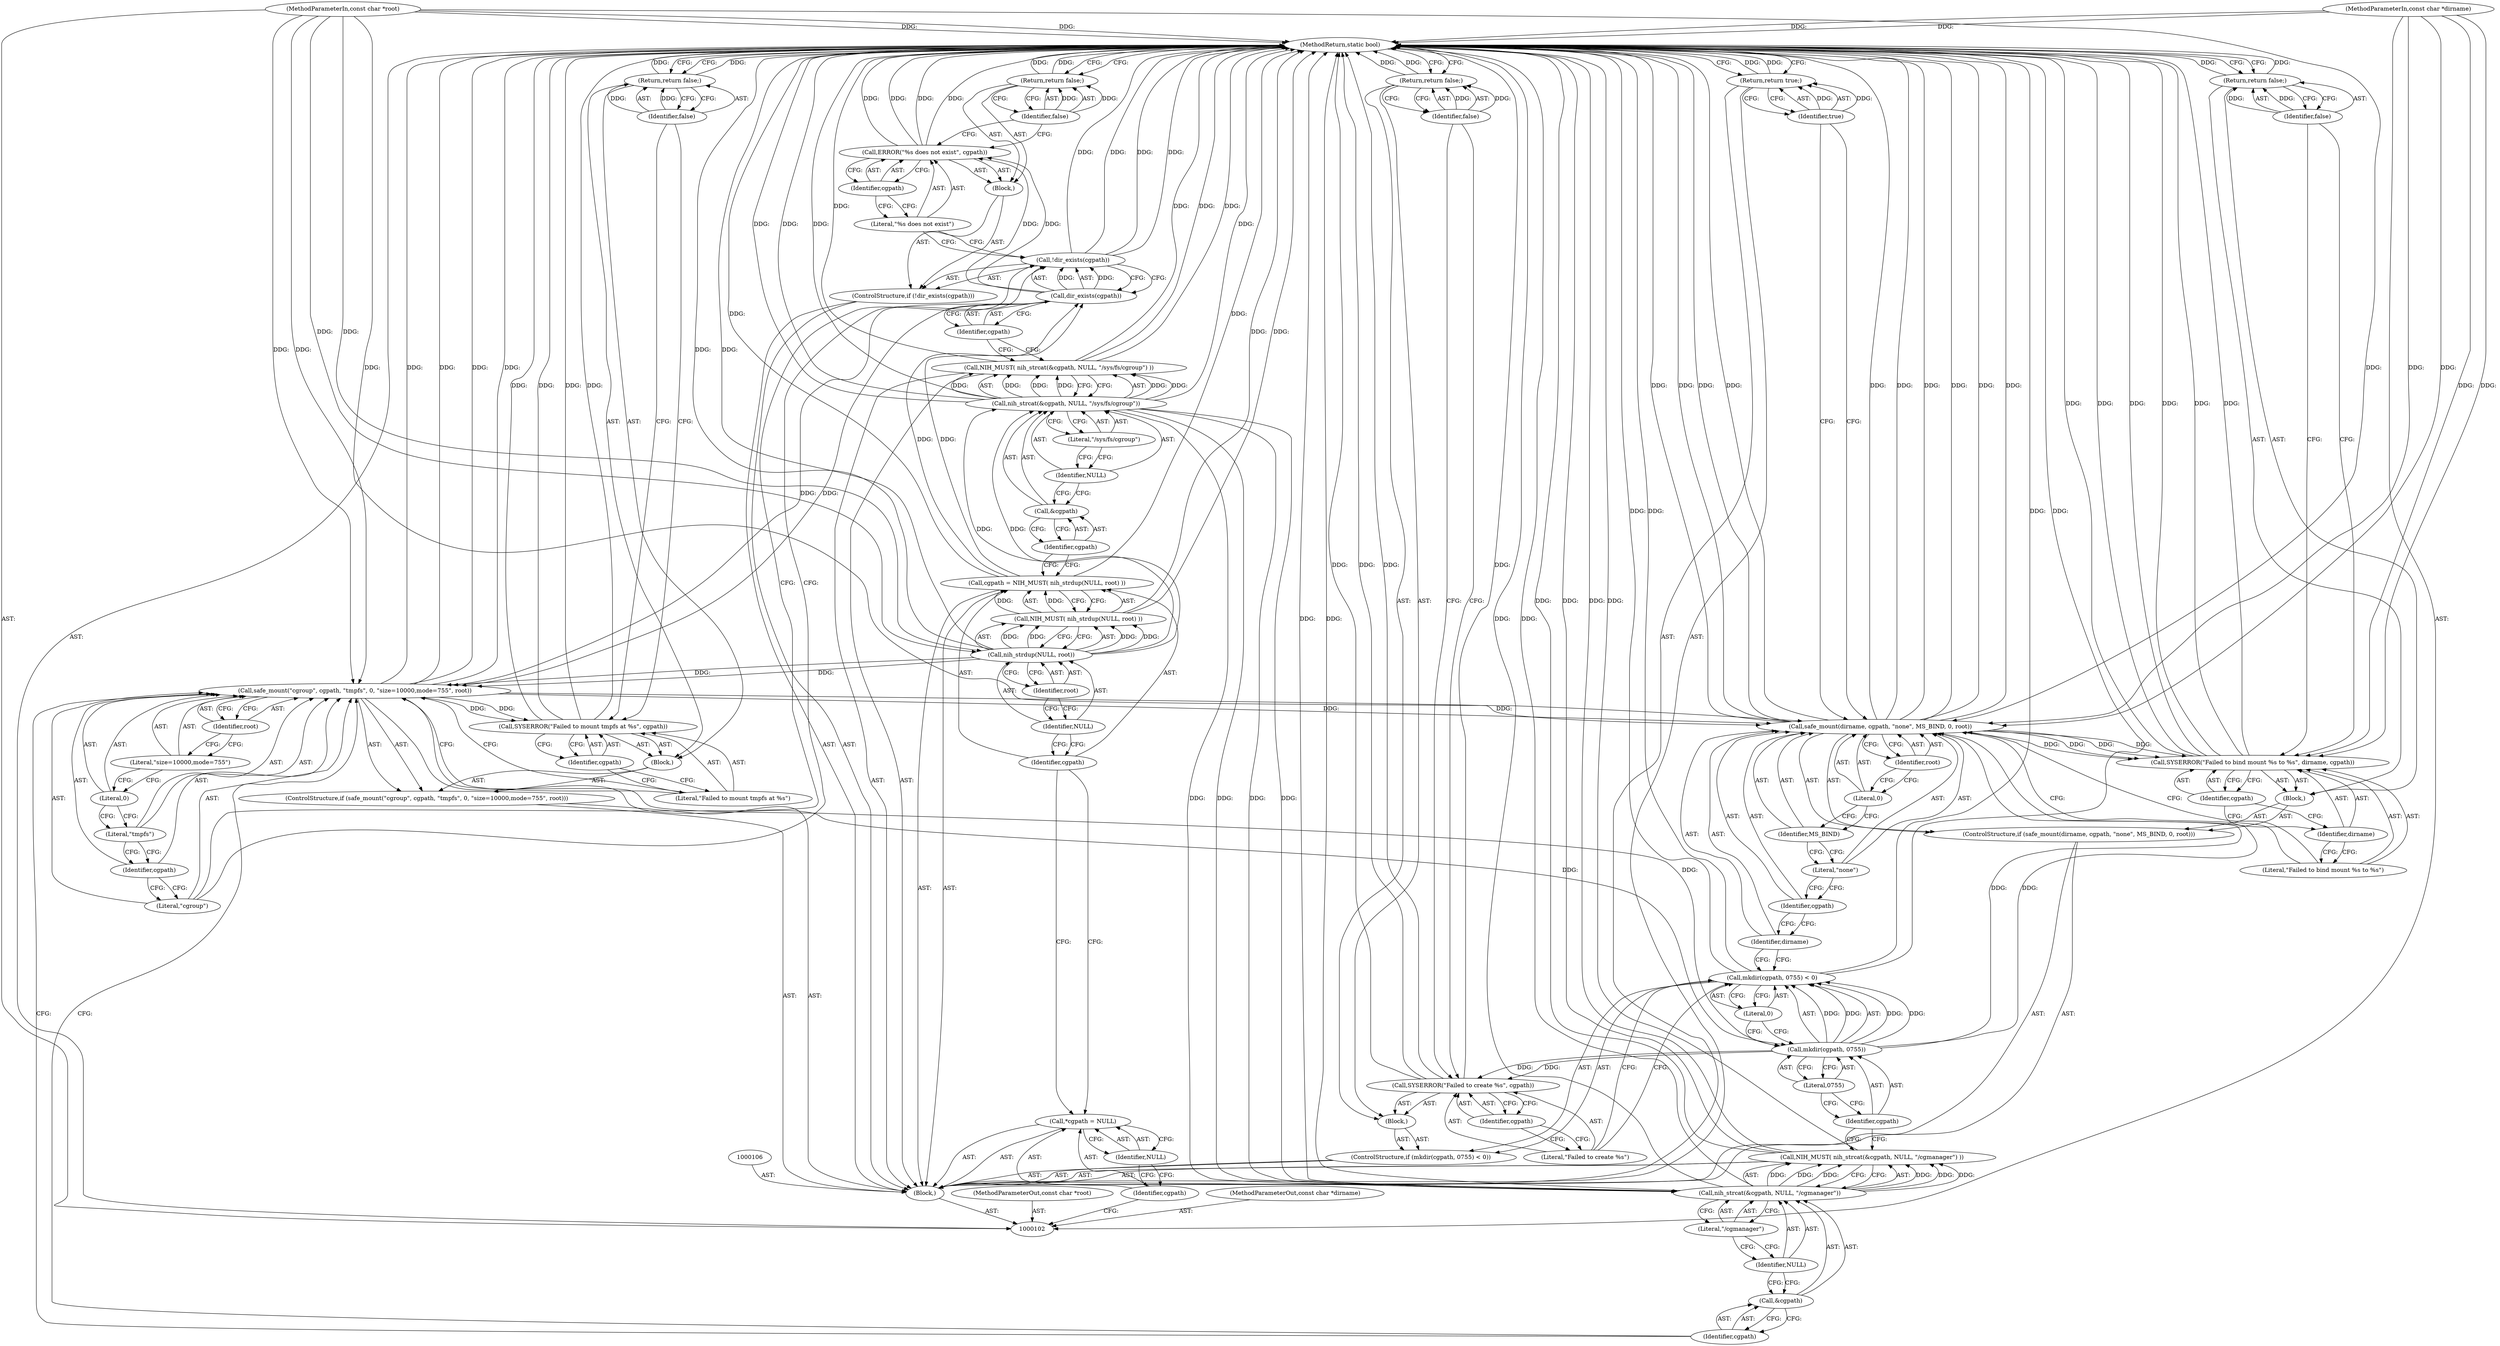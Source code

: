 digraph "0_lxc_592fd47a6245508b79fe6ac819fe6d3b2c1289be_0" {
"1000181" [label="(MethodReturn,static bool)"];
"1000103" [label="(MethodParameterIn,const char *root)"];
"1000252" [label="(MethodParameterOut,const char *root)"];
"1000104" [label="(MethodParameterIn,const char *dirname)"];
"1000253" [label="(MethodParameterOut,const char *dirname)"];
"1000127" [label="(Call,ERROR(\"%s does not exist\", cgpath))"];
"1000129" [label="(Identifier,cgpath)"];
"1000128" [label="(Literal,\"%s does not exist\")"];
"1000130" [label="(Return,return false;)"];
"1000131" [label="(Identifier,false)"];
"1000132" [label="(ControlStructure,if (safe_mount(\"cgroup\", cgpath, \"tmpfs\", 0, \"size=10000,mode=755\", root)))"];
"1000134" [label="(Literal,\"cgroup\")"];
"1000135" [label="(Identifier,cgpath)"];
"1000136" [label="(Literal,\"tmpfs\")"];
"1000137" [label="(Literal,0)"];
"1000138" [label="(Literal,\"size=10000,mode=755\")"];
"1000133" [label="(Call,safe_mount(\"cgroup\", cgpath, \"tmpfs\", 0, \"size=10000,mode=755\", root))"];
"1000139" [label="(Identifier,root)"];
"1000140" [label="(Block,)"];
"1000142" [label="(Literal,\"Failed to mount tmpfs at %s\")"];
"1000141" [label="(Call,SYSERROR(\"Failed to mount tmpfs at %s\", cgpath))"];
"1000143" [label="(Identifier,cgpath)"];
"1000145" [label="(Identifier,false)"];
"1000144" [label="(Return,return false;)"];
"1000146" [label="(Call,NIH_MUST( nih_strcat(&cgpath, NULL, \"/cgmanager\") ))"];
"1000147" [label="(Call,nih_strcat(&cgpath, NULL, \"/cgmanager\"))"];
"1000148" [label="(Call,&cgpath)"];
"1000149" [label="(Identifier,cgpath)"];
"1000150" [label="(Identifier,NULL)"];
"1000151" [label="(Literal,\"/cgmanager\")"];
"1000105" [label="(Block,)"];
"1000152" [label="(ControlStructure,if (mkdir(cgpath, 0755) < 0))"];
"1000155" [label="(Identifier,cgpath)"];
"1000156" [label="(Literal,0755)"];
"1000157" [label="(Literal,0)"];
"1000158" [label="(Block,)"];
"1000153" [label="(Call,mkdir(cgpath, 0755) < 0)"];
"1000154" [label="(Call,mkdir(cgpath, 0755))"];
"1000160" [label="(Literal,\"Failed to create %s\")"];
"1000159" [label="(Call,SYSERROR(\"Failed to create %s\", cgpath))"];
"1000161" [label="(Identifier,cgpath)"];
"1000163" [label="(Identifier,false)"];
"1000162" [label="(Return,return false;)"];
"1000164" [label="(ControlStructure,if (safe_mount(dirname, cgpath, \"none\", MS_BIND, 0, root)))"];
"1000166" [label="(Identifier,dirname)"];
"1000167" [label="(Identifier,cgpath)"];
"1000168" [label="(Literal,\"none\")"];
"1000169" [label="(Identifier,MS_BIND)"];
"1000165" [label="(Call,safe_mount(dirname, cgpath, \"none\", MS_BIND, 0, root))"];
"1000170" [label="(Literal,0)"];
"1000171" [label="(Identifier,root)"];
"1000172" [label="(Block,)"];
"1000174" [label="(Literal,\"Failed to bind mount %s to %s\")"];
"1000173" [label="(Call,SYSERROR(\"Failed to bind mount %s to %s\", dirname, cgpath))"];
"1000175" [label="(Identifier,dirname)"];
"1000176" [label="(Identifier,cgpath)"];
"1000178" [label="(Identifier,false)"];
"1000177" [label="(Return,return false;)"];
"1000107" [label="(Call,*cgpath = NULL)"];
"1000108" [label="(Identifier,cgpath)"];
"1000109" [label="(Identifier,NULL)"];
"1000179" [label="(Return,return true;)"];
"1000180" [label="(Identifier,true)"];
"1000110" [label="(Call,cgpath = NIH_MUST( nih_strdup(NULL, root) ))"];
"1000111" [label="(Identifier,cgpath)"];
"1000112" [label="(Call,NIH_MUST( nih_strdup(NULL, root) ))"];
"1000113" [label="(Call,nih_strdup(NULL, root))"];
"1000114" [label="(Identifier,NULL)"];
"1000115" [label="(Identifier,root)"];
"1000116" [label="(Call,NIH_MUST( nih_strcat(&cgpath, NULL, \"/sys/fs/cgroup\") ))"];
"1000117" [label="(Call,nih_strcat(&cgpath, NULL, \"/sys/fs/cgroup\"))"];
"1000118" [label="(Call,&cgpath)"];
"1000119" [label="(Identifier,cgpath)"];
"1000120" [label="(Identifier,NULL)"];
"1000121" [label="(Literal,\"/sys/fs/cgroup\")"];
"1000122" [label="(ControlStructure,if (!dir_exists(cgpath)))"];
"1000125" [label="(Identifier,cgpath)"];
"1000126" [label="(Block,)"];
"1000123" [label="(Call,!dir_exists(cgpath))"];
"1000124" [label="(Call,dir_exists(cgpath))"];
"1000181" -> "1000102"  [label="AST: "];
"1000181" -> "1000130"  [label="CFG: "];
"1000181" -> "1000144"  [label="CFG: "];
"1000181" -> "1000162"  [label="CFG: "];
"1000181" -> "1000177"  [label="CFG: "];
"1000181" -> "1000179"  [label="CFG: "];
"1000144" -> "1000181"  [label="DDG: "];
"1000165" -> "1000181"  [label="DDG: "];
"1000165" -> "1000181"  [label="DDG: "];
"1000165" -> "1000181"  [label="DDG: "];
"1000165" -> "1000181"  [label="DDG: "];
"1000165" -> "1000181"  [label="DDG: "];
"1000104" -> "1000181"  [label="DDG: "];
"1000113" -> "1000181"  [label="DDG: "];
"1000117" -> "1000181"  [label="DDG: "];
"1000117" -> "1000181"  [label="DDG: "];
"1000153" -> "1000181"  [label="DDG: "];
"1000153" -> "1000181"  [label="DDG: "];
"1000147" -> "1000181"  [label="DDG: "];
"1000147" -> "1000181"  [label="DDG: "];
"1000146" -> "1000181"  [label="DDG: "];
"1000146" -> "1000181"  [label="DDG: "];
"1000173" -> "1000181"  [label="DDG: "];
"1000173" -> "1000181"  [label="DDG: "];
"1000173" -> "1000181"  [label="DDG: "];
"1000159" -> "1000181"  [label="DDG: "];
"1000159" -> "1000181"  [label="DDG: "];
"1000116" -> "1000181"  [label="DDG: "];
"1000116" -> "1000181"  [label="DDG: "];
"1000123" -> "1000181"  [label="DDG: "];
"1000123" -> "1000181"  [label="DDG: "];
"1000141" -> "1000181"  [label="DDG: "];
"1000141" -> "1000181"  [label="DDG: "];
"1000133" -> "1000181"  [label="DDG: "];
"1000133" -> "1000181"  [label="DDG: "];
"1000127" -> "1000181"  [label="DDG: "];
"1000127" -> "1000181"  [label="DDG: "];
"1000103" -> "1000181"  [label="DDG: "];
"1000110" -> "1000181"  [label="DDG: "];
"1000112" -> "1000181"  [label="DDG: "];
"1000162" -> "1000181"  [label="DDG: "];
"1000179" -> "1000181"  [label="DDG: "];
"1000177" -> "1000181"  [label="DDG: "];
"1000130" -> "1000181"  [label="DDG: "];
"1000103" -> "1000102"  [label="AST: "];
"1000103" -> "1000181"  [label="DDG: "];
"1000103" -> "1000113"  [label="DDG: "];
"1000103" -> "1000133"  [label="DDG: "];
"1000103" -> "1000165"  [label="DDG: "];
"1000252" -> "1000102"  [label="AST: "];
"1000104" -> "1000102"  [label="AST: "];
"1000104" -> "1000181"  [label="DDG: "];
"1000104" -> "1000165"  [label="DDG: "];
"1000104" -> "1000173"  [label="DDG: "];
"1000253" -> "1000102"  [label="AST: "];
"1000127" -> "1000126"  [label="AST: "];
"1000127" -> "1000129"  [label="CFG: "];
"1000128" -> "1000127"  [label="AST: "];
"1000129" -> "1000127"  [label="AST: "];
"1000131" -> "1000127"  [label="CFG: "];
"1000127" -> "1000181"  [label="DDG: "];
"1000127" -> "1000181"  [label="DDG: "];
"1000124" -> "1000127"  [label="DDG: "];
"1000129" -> "1000127"  [label="AST: "];
"1000129" -> "1000128"  [label="CFG: "];
"1000127" -> "1000129"  [label="CFG: "];
"1000128" -> "1000127"  [label="AST: "];
"1000128" -> "1000123"  [label="CFG: "];
"1000129" -> "1000128"  [label="CFG: "];
"1000130" -> "1000126"  [label="AST: "];
"1000130" -> "1000131"  [label="CFG: "];
"1000131" -> "1000130"  [label="AST: "];
"1000181" -> "1000130"  [label="CFG: "];
"1000130" -> "1000181"  [label="DDG: "];
"1000131" -> "1000130"  [label="DDG: "];
"1000131" -> "1000130"  [label="AST: "];
"1000131" -> "1000127"  [label="CFG: "];
"1000130" -> "1000131"  [label="CFG: "];
"1000131" -> "1000130"  [label="DDG: "];
"1000132" -> "1000105"  [label="AST: "];
"1000133" -> "1000132"  [label="AST: "];
"1000140" -> "1000132"  [label="AST: "];
"1000134" -> "1000133"  [label="AST: "];
"1000134" -> "1000123"  [label="CFG: "];
"1000135" -> "1000134"  [label="CFG: "];
"1000135" -> "1000133"  [label="AST: "];
"1000135" -> "1000134"  [label="CFG: "];
"1000136" -> "1000135"  [label="CFG: "];
"1000136" -> "1000133"  [label="AST: "];
"1000136" -> "1000135"  [label="CFG: "];
"1000137" -> "1000136"  [label="CFG: "];
"1000137" -> "1000133"  [label="AST: "];
"1000137" -> "1000136"  [label="CFG: "];
"1000138" -> "1000137"  [label="CFG: "];
"1000138" -> "1000133"  [label="AST: "];
"1000138" -> "1000137"  [label="CFG: "];
"1000139" -> "1000138"  [label="CFG: "];
"1000133" -> "1000132"  [label="AST: "];
"1000133" -> "1000139"  [label="CFG: "];
"1000134" -> "1000133"  [label="AST: "];
"1000135" -> "1000133"  [label="AST: "];
"1000136" -> "1000133"  [label="AST: "];
"1000137" -> "1000133"  [label="AST: "];
"1000138" -> "1000133"  [label="AST: "];
"1000139" -> "1000133"  [label="AST: "];
"1000142" -> "1000133"  [label="CFG: "];
"1000149" -> "1000133"  [label="CFG: "];
"1000133" -> "1000181"  [label="DDG: "];
"1000133" -> "1000181"  [label="DDG: "];
"1000124" -> "1000133"  [label="DDG: "];
"1000113" -> "1000133"  [label="DDG: "];
"1000103" -> "1000133"  [label="DDG: "];
"1000133" -> "1000141"  [label="DDG: "];
"1000133" -> "1000154"  [label="DDG: "];
"1000133" -> "1000165"  [label="DDG: "];
"1000139" -> "1000133"  [label="AST: "];
"1000139" -> "1000138"  [label="CFG: "];
"1000133" -> "1000139"  [label="CFG: "];
"1000140" -> "1000132"  [label="AST: "];
"1000141" -> "1000140"  [label="AST: "];
"1000144" -> "1000140"  [label="AST: "];
"1000142" -> "1000141"  [label="AST: "];
"1000142" -> "1000133"  [label="CFG: "];
"1000143" -> "1000142"  [label="CFG: "];
"1000141" -> "1000140"  [label="AST: "];
"1000141" -> "1000143"  [label="CFG: "];
"1000142" -> "1000141"  [label="AST: "];
"1000143" -> "1000141"  [label="AST: "];
"1000145" -> "1000141"  [label="CFG: "];
"1000141" -> "1000181"  [label="DDG: "];
"1000141" -> "1000181"  [label="DDG: "];
"1000133" -> "1000141"  [label="DDG: "];
"1000143" -> "1000141"  [label="AST: "];
"1000143" -> "1000142"  [label="CFG: "];
"1000141" -> "1000143"  [label="CFG: "];
"1000145" -> "1000144"  [label="AST: "];
"1000145" -> "1000141"  [label="CFG: "];
"1000144" -> "1000145"  [label="CFG: "];
"1000145" -> "1000144"  [label="DDG: "];
"1000144" -> "1000140"  [label="AST: "];
"1000144" -> "1000145"  [label="CFG: "];
"1000145" -> "1000144"  [label="AST: "];
"1000181" -> "1000144"  [label="CFG: "];
"1000144" -> "1000181"  [label="DDG: "];
"1000145" -> "1000144"  [label="DDG: "];
"1000146" -> "1000105"  [label="AST: "];
"1000146" -> "1000147"  [label="CFG: "];
"1000147" -> "1000146"  [label="AST: "];
"1000155" -> "1000146"  [label="CFG: "];
"1000146" -> "1000181"  [label="DDG: "];
"1000146" -> "1000181"  [label="DDG: "];
"1000147" -> "1000146"  [label="DDG: "];
"1000147" -> "1000146"  [label="DDG: "];
"1000147" -> "1000146"  [label="DDG: "];
"1000147" -> "1000146"  [label="AST: "];
"1000147" -> "1000151"  [label="CFG: "];
"1000148" -> "1000147"  [label="AST: "];
"1000150" -> "1000147"  [label="AST: "];
"1000151" -> "1000147"  [label="AST: "];
"1000146" -> "1000147"  [label="CFG: "];
"1000147" -> "1000181"  [label="DDG: "];
"1000147" -> "1000181"  [label="DDG: "];
"1000147" -> "1000146"  [label="DDG: "];
"1000147" -> "1000146"  [label="DDG: "];
"1000147" -> "1000146"  [label="DDG: "];
"1000117" -> "1000147"  [label="DDG: "];
"1000117" -> "1000147"  [label="DDG: "];
"1000148" -> "1000147"  [label="AST: "];
"1000148" -> "1000149"  [label="CFG: "];
"1000149" -> "1000148"  [label="AST: "];
"1000150" -> "1000148"  [label="CFG: "];
"1000149" -> "1000148"  [label="AST: "];
"1000149" -> "1000133"  [label="CFG: "];
"1000148" -> "1000149"  [label="CFG: "];
"1000150" -> "1000147"  [label="AST: "];
"1000150" -> "1000148"  [label="CFG: "];
"1000151" -> "1000150"  [label="CFG: "];
"1000151" -> "1000147"  [label="AST: "];
"1000151" -> "1000150"  [label="CFG: "];
"1000147" -> "1000151"  [label="CFG: "];
"1000105" -> "1000102"  [label="AST: "];
"1000106" -> "1000105"  [label="AST: "];
"1000107" -> "1000105"  [label="AST: "];
"1000110" -> "1000105"  [label="AST: "];
"1000116" -> "1000105"  [label="AST: "];
"1000122" -> "1000105"  [label="AST: "];
"1000132" -> "1000105"  [label="AST: "];
"1000146" -> "1000105"  [label="AST: "];
"1000152" -> "1000105"  [label="AST: "];
"1000164" -> "1000105"  [label="AST: "];
"1000179" -> "1000105"  [label="AST: "];
"1000152" -> "1000105"  [label="AST: "];
"1000153" -> "1000152"  [label="AST: "];
"1000158" -> "1000152"  [label="AST: "];
"1000155" -> "1000154"  [label="AST: "];
"1000155" -> "1000146"  [label="CFG: "];
"1000156" -> "1000155"  [label="CFG: "];
"1000156" -> "1000154"  [label="AST: "];
"1000156" -> "1000155"  [label="CFG: "];
"1000154" -> "1000156"  [label="CFG: "];
"1000157" -> "1000153"  [label="AST: "];
"1000157" -> "1000154"  [label="CFG: "];
"1000153" -> "1000157"  [label="CFG: "];
"1000158" -> "1000152"  [label="AST: "];
"1000159" -> "1000158"  [label="AST: "];
"1000162" -> "1000158"  [label="AST: "];
"1000153" -> "1000152"  [label="AST: "];
"1000153" -> "1000157"  [label="CFG: "];
"1000154" -> "1000153"  [label="AST: "];
"1000157" -> "1000153"  [label="AST: "];
"1000160" -> "1000153"  [label="CFG: "];
"1000166" -> "1000153"  [label="CFG: "];
"1000153" -> "1000181"  [label="DDG: "];
"1000153" -> "1000181"  [label="DDG: "];
"1000154" -> "1000153"  [label="DDG: "];
"1000154" -> "1000153"  [label="DDG: "];
"1000154" -> "1000153"  [label="AST: "];
"1000154" -> "1000156"  [label="CFG: "];
"1000155" -> "1000154"  [label="AST: "];
"1000156" -> "1000154"  [label="AST: "];
"1000157" -> "1000154"  [label="CFG: "];
"1000154" -> "1000153"  [label="DDG: "];
"1000154" -> "1000153"  [label="DDG: "];
"1000133" -> "1000154"  [label="DDG: "];
"1000154" -> "1000159"  [label="DDG: "];
"1000154" -> "1000165"  [label="DDG: "];
"1000160" -> "1000159"  [label="AST: "];
"1000160" -> "1000153"  [label="CFG: "];
"1000161" -> "1000160"  [label="CFG: "];
"1000159" -> "1000158"  [label="AST: "];
"1000159" -> "1000161"  [label="CFG: "];
"1000160" -> "1000159"  [label="AST: "];
"1000161" -> "1000159"  [label="AST: "];
"1000163" -> "1000159"  [label="CFG: "];
"1000159" -> "1000181"  [label="DDG: "];
"1000159" -> "1000181"  [label="DDG: "];
"1000154" -> "1000159"  [label="DDG: "];
"1000161" -> "1000159"  [label="AST: "];
"1000161" -> "1000160"  [label="CFG: "];
"1000159" -> "1000161"  [label="CFG: "];
"1000163" -> "1000162"  [label="AST: "];
"1000163" -> "1000159"  [label="CFG: "];
"1000162" -> "1000163"  [label="CFG: "];
"1000163" -> "1000162"  [label="DDG: "];
"1000162" -> "1000158"  [label="AST: "];
"1000162" -> "1000163"  [label="CFG: "];
"1000163" -> "1000162"  [label="AST: "];
"1000181" -> "1000162"  [label="CFG: "];
"1000162" -> "1000181"  [label="DDG: "];
"1000163" -> "1000162"  [label="DDG: "];
"1000164" -> "1000105"  [label="AST: "];
"1000165" -> "1000164"  [label="AST: "];
"1000172" -> "1000164"  [label="AST: "];
"1000166" -> "1000165"  [label="AST: "];
"1000166" -> "1000153"  [label="CFG: "];
"1000167" -> "1000166"  [label="CFG: "];
"1000167" -> "1000165"  [label="AST: "];
"1000167" -> "1000166"  [label="CFG: "];
"1000168" -> "1000167"  [label="CFG: "];
"1000168" -> "1000165"  [label="AST: "];
"1000168" -> "1000167"  [label="CFG: "];
"1000169" -> "1000168"  [label="CFG: "];
"1000169" -> "1000165"  [label="AST: "];
"1000169" -> "1000168"  [label="CFG: "];
"1000170" -> "1000169"  [label="CFG: "];
"1000165" -> "1000164"  [label="AST: "];
"1000165" -> "1000171"  [label="CFG: "];
"1000166" -> "1000165"  [label="AST: "];
"1000167" -> "1000165"  [label="AST: "];
"1000168" -> "1000165"  [label="AST: "];
"1000169" -> "1000165"  [label="AST: "];
"1000170" -> "1000165"  [label="AST: "];
"1000171" -> "1000165"  [label="AST: "];
"1000174" -> "1000165"  [label="CFG: "];
"1000180" -> "1000165"  [label="CFG: "];
"1000165" -> "1000181"  [label="DDG: "];
"1000165" -> "1000181"  [label="DDG: "];
"1000165" -> "1000181"  [label="DDG: "];
"1000165" -> "1000181"  [label="DDG: "];
"1000165" -> "1000181"  [label="DDG: "];
"1000104" -> "1000165"  [label="DDG: "];
"1000154" -> "1000165"  [label="DDG: "];
"1000133" -> "1000165"  [label="DDG: "];
"1000103" -> "1000165"  [label="DDG: "];
"1000165" -> "1000173"  [label="DDG: "];
"1000165" -> "1000173"  [label="DDG: "];
"1000170" -> "1000165"  [label="AST: "];
"1000170" -> "1000169"  [label="CFG: "];
"1000171" -> "1000170"  [label="CFG: "];
"1000171" -> "1000165"  [label="AST: "];
"1000171" -> "1000170"  [label="CFG: "];
"1000165" -> "1000171"  [label="CFG: "];
"1000172" -> "1000164"  [label="AST: "];
"1000173" -> "1000172"  [label="AST: "];
"1000177" -> "1000172"  [label="AST: "];
"1000174" -> "1000173"  [label="AST: "];
"1000174" -> "1000165"  [label="CFG: "];
"1000175" -> "1000174"  [label="CFG: "];
"1000173" -> "1000172"  [label="AST: "];
"1000173" -> "1000176"  [label="CFG: "];
"1000174" -> "1000173"  [label="AST: "];
"1000175" -> "1000173"  [label="AST: "];
"1000176" -> "1000173"  [label="AST: "];
"1000178" -> "1000173"  [label="CFG: "];
"1000173" -> "1000181"  [label="DDG: "];
"1000173" -> "1000181"  [label="DDG: "];
"1000173" -> "1000181"  [label="DDG: "];
"1000165" -> "1000173"  [label="DDG: "];
"1000165" -> "1000173"  [label="DDG: "];
"1000104" -> "1000173"  [label="DDG: "];
"1000175" -> "1000173"  [label="AST: "];
"1000175" -> "1000174"  [label="CFG: "];
"1000176" -> "1000175"  [label="CFG: "];
"1000176" -> "1000173"  [label="AST: "];
"1000176" -> "1000175"  [label="CFG: "];
"1000173" -> "1000176"  [label="CFG: "];
"1000178" -> "1000177"  [label="AST: "];
"1000178" -> "1000173"  [label="CFG: "];
"1000177" -> "1000178"  [label="CFG: "];
"1000178" -> "1000177"  [label="DDG: "];
"1000177" -> "1000172"  [label="AST: "];
"1000177" -> "1000178"  [label="CFG: "];
"1000178" -> "1000177"  [label="AST: "];
"1000181" -> "1000177"  [label="CFG: "];
"1000177" -> "1000181"  [label="DDG: "];
"1000178" -> "1000177"  [label="DDG: "];
"1000107" -> "1000105"  [label="AST: "];
"1000107" -> "1000109"  [label="CFG: "];
"1000108" -> "1000107"  [label="AST: "];
"1000109" -> "1000107"  [label="AST: "];
"1000111" -> "1000107"  [label="CFG: "];
"1000108" -> "1000107"  [label="AST: "];
"1000108" -> "1000102"  [label="CFG: "];
"1000109" -> "1000108"  [label="CFG: "];
"1000109" -> "1000107"  [label="AST: "];
"1000109" -> "1000108"  [label="CFG: "];
"1000107" -> "1000109"  [label="CFG: "];
"1000179" -> "1000105"  [label="AST: "];
"1000179" -> "1000180"  [label="CFG: "];
"1000180" -> "1000179"  [label="AST: "];
"1000181" -> "1000179"  [label="CFG: "];
"1000179" -> "1000181"  [label="DDG: "];
"1000180" -> "1000179"  [label="DDG: "];
"1000180" -> "1000179"  [label="AST: "];
"1000180" -> "1000165"  [label="CFG: "];
"1000179" -> "1000180"  [label="CFG: "];
"1000180" -> "1000179"  [label="DDG: "];
"1000110" -> "1000105"  [label="AST: "];
"1000110" -> "1000112"  [label="CFG: "];
"1000111" -> "1000110"  [label="AST: "];
"1000112" -> "1000110"  [label="AST: "];
"1000119" -> "1000110"  [label="CFG: "];
"1000110" -> "1000181"  [label="DDG: "];
"1000112" -> "1000110"  [label="DDG: "];
"1000110" -> "1000124"  [label="DDG: "];
"1000111" -> "1000110"  [label="AST: "];
"1000111" -> "1000107"  [label="CFG: "];
"1000114" -> "1000111"  [label="CFG: "];
"1000112" -> "1000110"  [label="AST: "];
"1000112" -> "1000113"  [label="CFG: "];
"1000113" -> "1000112"  [label="AST: "];
"1000110" -> "1000112"  [label="CFG: "];
"1000112" -> "1000181"  [label="DDG: "];
"1000112" -> "1000110"  [label="DDG: "];
"1000113" -> "1000112"  [label="DDG: "];
"1000113" -> "1000112"  [label="DDG: "];
"1000113" -> "1000112"  [label="AST: "];
"1000113" -> "1000115"  [label="CFG: "];
"1000114" -> "1000113"  [label="AST: "];
"1000115" -> "1000113"  [label="AST: "];
"1000112" -> "1000113"  [label="CFG: "];
"1000113" -> "1000181"  [label="DDG: "];
"1000113" -> "1000112"  [label="DDG: "];
"1000113" -> "1000112"  [label="DDG: "];
"1000103" -> "1000113"  [label="DDG: "];
"1000113" -> "1000117"  [label="DDG: "];
"1000113" -> "1000133"  [label="DDG: "];
"1000114" -> "1000113"  [label="AST: "];
"1000114" -> "1000111"  [label="CFG: "];
"1000115" -> "1000114"  [label="CFG: "];
"1000115" -> "1000113"  [label="AST: "];
"1000115" -> "1000114"  [label="CFG: "];
"1000113" -> "1000115"  [label="CFG: "];
"1000116" -> "1000105"  [label="AST: "];
"1000116" -> "1000117"  [label="CFG: "];
"1000117" -> "1000116"  [label="AST: "];
"1000125" -> "1000116"  [label="CFG: "];
"1000116" -> "1000181"  [label="DDG: "];
"1000116" -> "1000181"  [label="DDG: "];
"1000117" -> "1000116"  [label="DDG: "];
"1000117" -> "1000116"  [label="DDG: "];
"1000117" -> "1000116"  [label="DDG: "];
"1000117" -> "1000116"  [label="AST: "];
"1000117" -> "1000121"  [label="CFG: "];
"1000118" -> "1000117"  [label="AST: "];
"1000120" -> "1000117"  [label="AST: "];
"1000121" -> "1000117"  [label="AST: "];
"1000116" -> "1000117"  [label="CFG: "];
"1000117" -> "1000181"  [label="DDG: "];
"1000117" -> "1000181"  [label="DDG: "];
"1000117" -> "1000116"  [label="DDG: "];
"1000117" -> "1000116"  [label="DDG: "];
"1000117" -> "1000116"  [label="DDG: "];
"1000113" -> "1000117"  [label="DDG: "];
"1000117" -> "1000147"  [label="DDG: "];
"1000117" -> "1000147"  [label="DDG: "];
"1000118" -> "1000117"  [label="AST: "];
"1000118" -> "1000119"  [label="CFG: "];
"1000119" -> "1000118"  [label="AST: "];
"1000120" -> "1000118"  [label="CFG: "];
"1000119" -> "1000118"  [label="AST: "];
"1000119" -> "1000110"  [label="CFG: "];
"1000118" -> "1000119"  [label="CFG: "];
"1000120" -> "1000117"  [label="AST: "];
"1000120" -> "1000118"  [label="CFG: "];
"1000121" -> "1000120"  [label="CFG: "];
"1000121" -> "1000117"  [label="AST: "];
"1000121" -> "1000120"  [label="CFG: "];
"1000117" -> "1000121"  [label="CFG: "];
"1000122" -> "1000105"  [label="AST: "];
"1000123" -> "1000122"  [label="AST: "];
"1000126" -> "1000122"  [label="AST: "];
"1000125" -> "1000124"  [label="AST: "];
"1000125" -> "1000116"  [label="CFG: "];
"1000124" -> "1000125"  [label="CFG: "];
"1000126" -> "1000122"  [label="AST: "];
"1000127" -> "1000126"  [label="AST: "];
"1000130" -> "1000126"  [label="AST: "];
"1000123" -> "1000122"  [label="AST: "];
"1000123" -> "1000124"  [label="CFG: "];
"1000124" -> "1000123"  [label="AST: "];
"1000128" -> "1000123"  [label="CFG: "];
"1000134" -> "1000123"  [label="CFG: "];
"1000123" -> "1000181"  [label="DDG: "];
"1000123" -> "1000181"  [label="DDG: "];
"1000124" -> "1000123"  [label="DDG: "];
"1000124" -> "1000123"  [label="AST: "];
"1000124" -> "1000125"  [label="CFG: "];
"1000125" -> "1000124"  [label="AST: "];
"1000123" -> "1000124"  [label="CFG: "];
"1000124" -> "1000123"  [label="DDG: "];
"1000110" -> "1000124"  [label="DDG: "];
"1000124" -> "1000127"  [label="DDG: "];
"1000124" -> "1000133"  [label="DDG: "];
}
